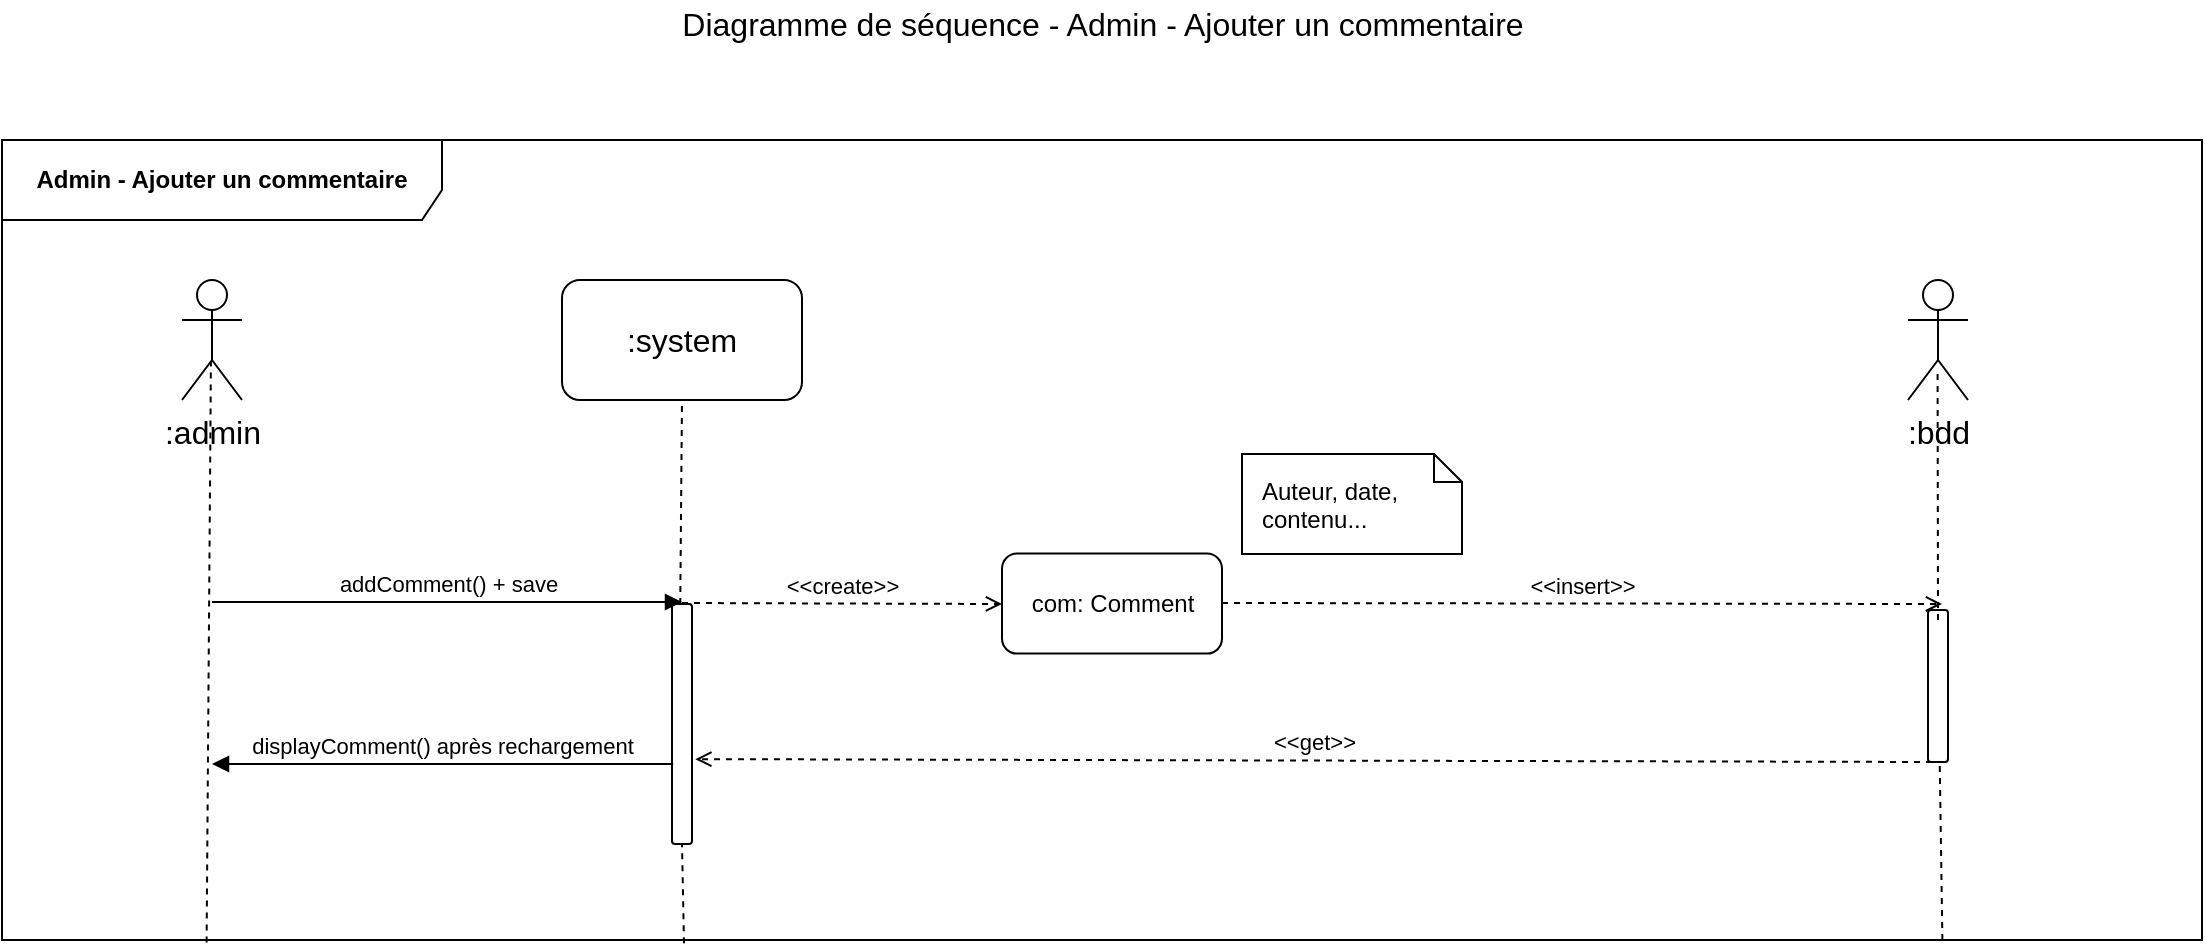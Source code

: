 <mxfile version="12.2.6" type="device" pages="1"><diagram id="wO_AkS0W4-iCZBbb9IK3" name="Page-1"><mxGraphModel dx="1622" dy="862" grid="1" gridSize="10" guides="1" tooltips="1" connect="1" arrows="1" fold="1" page="1" pageScale="1" pageWidth="1169" pageHeight="827" math="0" shadow="0"><root><mxCell id="0"/><mxCell id="1" parent="0"/><mxCell id="k_OEJ_9TvkBEgN-4i8v0-20" value="Admin - Ajouter un commentaire" style="shape=umlFrame;whiteSpace=wrap;html=1;width=220;height=40;fontStyle=1;labelBackgroundColor=#ffffff;labelBorderColor=none;gradientColor=none;swimlaneFillColor=none;shadow=0;strokeColor=#000000;" vertex="1" parent="1"><mxGeometry x="50" y="130" width="1100" height="400" as="geometry"/></mxCell><mxCell id="k_OEJ_9TvkBEgN-4i8v0-21" value="Diagramme de séquence - Admin - Ajouter un commentaire" style="text;html=1;resizable=0;points=[];autosize=1;align=center;verticalAlign=top;spacingTop=-4;fontSize=16;" vertex="1" parent="1"><mxGeometry x="380" y="60" width="440" height="20" as="geometry"/></mxCell><mxCell id="k_OEJ_9TvkBEgN-4i8v0-22" value=":admin" style="shape=umlActor;verticalLabelPosition=bottom;labelBackgroundColor=#ffffff;verticalAlign=top;html=1;shadow=0;strokeColor=#000000;gradientColor=none;fontSize=16;align=center;" vertex="1" parent="1"><mxGeometry x="140" y="200" width="30" height="60" as="geometry"/></mxCell><mxCell id="k_OEJ_9TvkBEgN-4i8v0-23" value=":system" style="rounded=1;whiteSpace=wrap;html=1;shadow=0;labelBackgroundColor=#ffffff;strokeColor=#000000;gradientColor=none;fontSize=16;align=center;" vertex="1" parent="1"><mxGeometry x="330" y="200" width="120" height="60" as="geometry"/></mxCell><mxCell id="k_OEJ_9TvkBEgN-4i8v0-24" value="" style="endArrow=none;dashed=1;html=1;fontSize=16;entryX=0.482;entryY=0.683;entryDx=0;entryDy=0;entryPerimeter=0;exitX=0.093;exitY=1.003;exitDx=0;exitDy=0;exitPerimeter=0;" edge="1" parent="1" source="k_OEJ_9TvkBEgN-4i8v0-20" target="k_OEJ_9TvkBEgN-4i8v0-22"><mxGeometry width="50" height="50" relative="1" as="geometry"><mxPoint x="154" y="602" as="sourcePoint"/><mxPoint x="100" y="620" as="targetPoint"/></mxGeometry></mxCell><mxCell id="k_OEJ_9TvkBEgN-4i8v0-25" value="" style="endArrow=none;dashed=1;html=1;fontSize=16;entryX=0.5;entryY=1;entryDx=0;entryDy=0;exitX=0.31;exitY=1;exitDx=0;exitDy=0;exitPerimeter=0;" edge="1" parent="1" source="k_OEJ_9TvkBEgN-4i8v0-30" target="k_OEJ_9TvkBEgN-4i8v0-23"><mxGeometry width="50" height="50" relative="1" as="geometry"><mxPoint x="161.2" y="652.88" as="sourcePoint"/><mxPoint x="390" y="301" as="targetPoint"/></mxGeometry></mxCell><mxCell id="k_OEJ_9TvkBEgN-4i8v0-26" value=":bdd" style="shape=umlActor;verticalLabelPosition=bottom;labelBackgroundColor=#ffffff;verticalAlign=top;html=1;shadow=0;strokeColor=#000000;gradientColor=none;fontSize=16;align=center;" vertex="1" parent="1"><mxGeometry x="1003" y="200" width="30" height="60" as="geometry"/></mxCell><mxCell id="k_OEJ_9TvkBEgN-4i8v0-27" value="com: Comment" style="html=1;gradientColor=none;rounded=1;" vertex="1" parent="1"><mxGeometry x="550" y="336.794" width="110" height="50" as="geometry"/></mxCell><mxCell id="k_OEJ_9TvkBEgN-4i8v0-28" value="&amp;lt;&amp;lt;create&amp;gt;&amp;gt;" style="html=1;verticalAlign=bottom;endArrow=open;fontSize=11;dashed=1;endFill=0;" edge="1" parent="1"><mxGeometry width="80" relative="1" as="geometry"><mxPoint x="390" y="361.5" as="sourcePoint"/><mxPoint x="550" y="362" as="targetPoint"/></mxGeometry></mxCell><mxCell id="k_OEJ_9TvkBEgN-4i8v0-29" value="Auteur, date, contenu..." style="shape=note;whiteSpace=wrap;html=1;size=14;verticalAlign=top;align=left;spacingTop=5;rounded=1;gradientColor=none;spacingLeft=8;spacingRight=8;" vertex="1" parent="1"><mxGeometry x="670" y="287" width="110" height="50" as="geometry"/></mxCell><mxCell id="k_OEJ_9TvkBEgN-4i8v0-30" value="" style="html=1;points=[];perimeter=orthogonalPerimeter;rounded=1;gradientColor=none;" vertex="1" parent="1"><mxGeometry x="385" y="362" width="10" height="120" as="geometry"/></mxCell><mxCell id="k_OEJ_9TvkBEgN-4i8v0-31" value="" style="endArrow=none;dashed=1;html=1;fontSize=16;entryX=0.5;entryY=1;entryDx=0;entryDy=0;exitX=0.31;exitY=1.004;exitDx=0;exitDy=0;exitPerimeter=0;" edge="1" parent="1" source="k_OEJ_9TvkBEgN-4i8v0-20" target="k_OEJ_9TvkBEgN-4i8v0-30"><mxGeometry width="50" height="50" relative="1" as="geometry"><mxPoint x="390" y="520" as="sourcePoint"/><mxPoint x="390" y="260" as="targetPoint"/></mxGeometry></mxCell><mxCell id="k_OEJ_9TvkBEgN-4i8v0-32" value="addComment() + save" style="html=1;verticalAlign=bottom;endArrow=block;fontSize=11;" edge="1" parent="1"><mxGeometry width="80" relative="1" as="geometry"><mxPoint x="155" y="361" as="sourcePoint"/><mxPoint x="390" y="361" as="targetPoint"/></mxGeometry></mxCell><mxCell id="k_OEJ_9TvkBEgN-4i8v0-33" value="" style="endArrow=none;dashed=1;html=1;fontSize=16;entryX=0.556;entryY=0.739;entryDx=0;entryDy=0;entryPerimeter=0;exitX=0.882;exitY=1;exitDx=0;exitDy=0;exitPerimeter=0;" edge="1" parent="1" source="k_OEJ_9TvkBEgN-4i8v0-20" target="k_OEJ_9TvkBEgN-4i8v0-34"><mxGeometry width="50" height="50" relative="1" as="geometry"><mxPoint x="1020.2" y="600" as="sourcePoint"/><mxPoint x="1016.68" y="244.34" as="targetPoint"/></mxGeometry></mxCell><mxCell id="k_OEJ_9TvkBEgN-4i8v0-34" value="" style="html=1;points=[];perimeter=orthogonalPerimeter;rounded=1;gradientColor=none;" vertex="1" parent="1"><mxGeometry x="1013" y="365" width="10" height="76" as="geometry"/></mxCell><mxCell id="k_OEJ_9TvkBEgN-4i8v0-35" value="&amp;lt;&amp;lt;insert&amp;gt;&amp;gt;" style="html=1;verticalAlign=bottom;endArrow=open;fontSize=11;dashed=1;endFill=0;" edge="1" parent="1"><mxGeometry width="80" relative="1" as="geometry"><mxPoint x="660" y="361.5" as="sourcePoint"/><mxPoint x="1020" y="362" as="targetPoint"/></mxGeometry></mxCell><mxCell id="k_OEJ_9TvkBEgN-4i8v0-36" value="&amp;lt;&amp;lt;get&amp;gt;&amp;gt;" style="html=1;verticalAlign=bottom;endArrow=open;fontSize=11;dashed=1;endFill=0;entryX=1.168;entryY=0.713;entryDx=0;entryDy=0;entryPerimeter=0;exitX=0.146;exitY=0.999;exitDx=0;exitDy=0;exitPerimeter=0;" edge="1" parent="1"><mxGeometry width="80" relative="1" as="geometry"><mxPoint x="1015" y="441" as="sourcePoint"/><mxPoint x="396.68" y="439.56" as="targetPoint"/></mxGeometry></mxCell><mxCell id="k_OEJ_9TvkBEgN-4i8v0-37" value="displayComment() après rechargement" style="html=1;verticalAlign=bottom;endArrow=block;fontSize=11;exitX=0.057;exitY=0.667;exitDx=0;exitDy=0;exitPerimeter=0;" edge="1" parent="1" source="k_OEJ_9TvkBEgN-4i8v0-30"><mxGeometry width="80" relative="1" as="geometry"><mxPoint x="165" y="371" as="sourcePoint"/><mxPoint x="155" y="442" as="targetPoint"/></mxGeometry></mxCell><mxCell id="k_OEJ_9TvkBEgN-4i8v0-38" value="" style="endArrow=none;dashed=1;html=1;fontSize=16;entryX=0.493;entryY=0.739;entryDx=0;entryDy=0;entryPerimeter=0;" edge="1" parent="1" target="k_OEJ_9TvkBEgN-4i8v0-26"><mxGeometry width="50" height="50" relative="1" as="geometry"><mxPoint x="1018" y="370" as="sourcePoint"/><mxPoint x="400" y="270" as="targetPoint"/></mxGeometry></mxCell></root></mxGraphModel></diagram></mxfile>